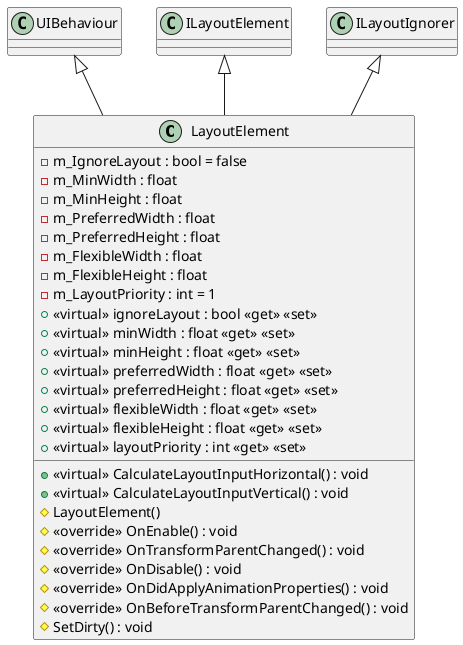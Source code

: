 @startuml
class LayoutElement {
    - m_IgnoreLayout : bool = false
    - m_MinWidth : float
    - m_MinHeight : float
    - m_PreferredWidth : float
    - m_PreferredHeight : float
    - m_FlexibleWidth : float
    - m_FlexibleHeight : float
    - m_LayoutPriority : int = 1
    + <<virtual>> ignoreLayout : bool <<get>> <<set>>
    + <<virtual>> CalculateLayoutInputHorizontal() : void
    + <<virtual>> CalculateLayoutInputVertical() : void
    + <<virtual>> minWidth : float <<get>> <<set>>
    + <<virtual>> minHeight : float <<get>> <<set>>
    + <<virtual>> preferredWidth : float <<get>> <<set>>
    + <<virtual>> preferredHeight : float <<get>> <<set>>
    + <<virtual>> flexibleWidth : float <<get>> <<set>>
    + <<virtual>> flexibleHeight : float <<get>> <<set>>
    + <<virtual>> layoutPriority : int <<get>> <<set>>
    # LayoutElement()
    # <<override>> OnEnable() : void
    # <<override>> OnTransformParentChanged() : void
    # <<override>> OnDisable() : void
    # <<override>> OnDidApplyAnimationProperties() : void
    # <<override>> OnBeforeTransformParentChanged() : void
    # SetDirty() : void
}
UIBehaviour <|-- LayoutElement
ILayoutElement <|-- LayoutElement
ILayoutIgnorer <|-- LayoutElement
@enduml
